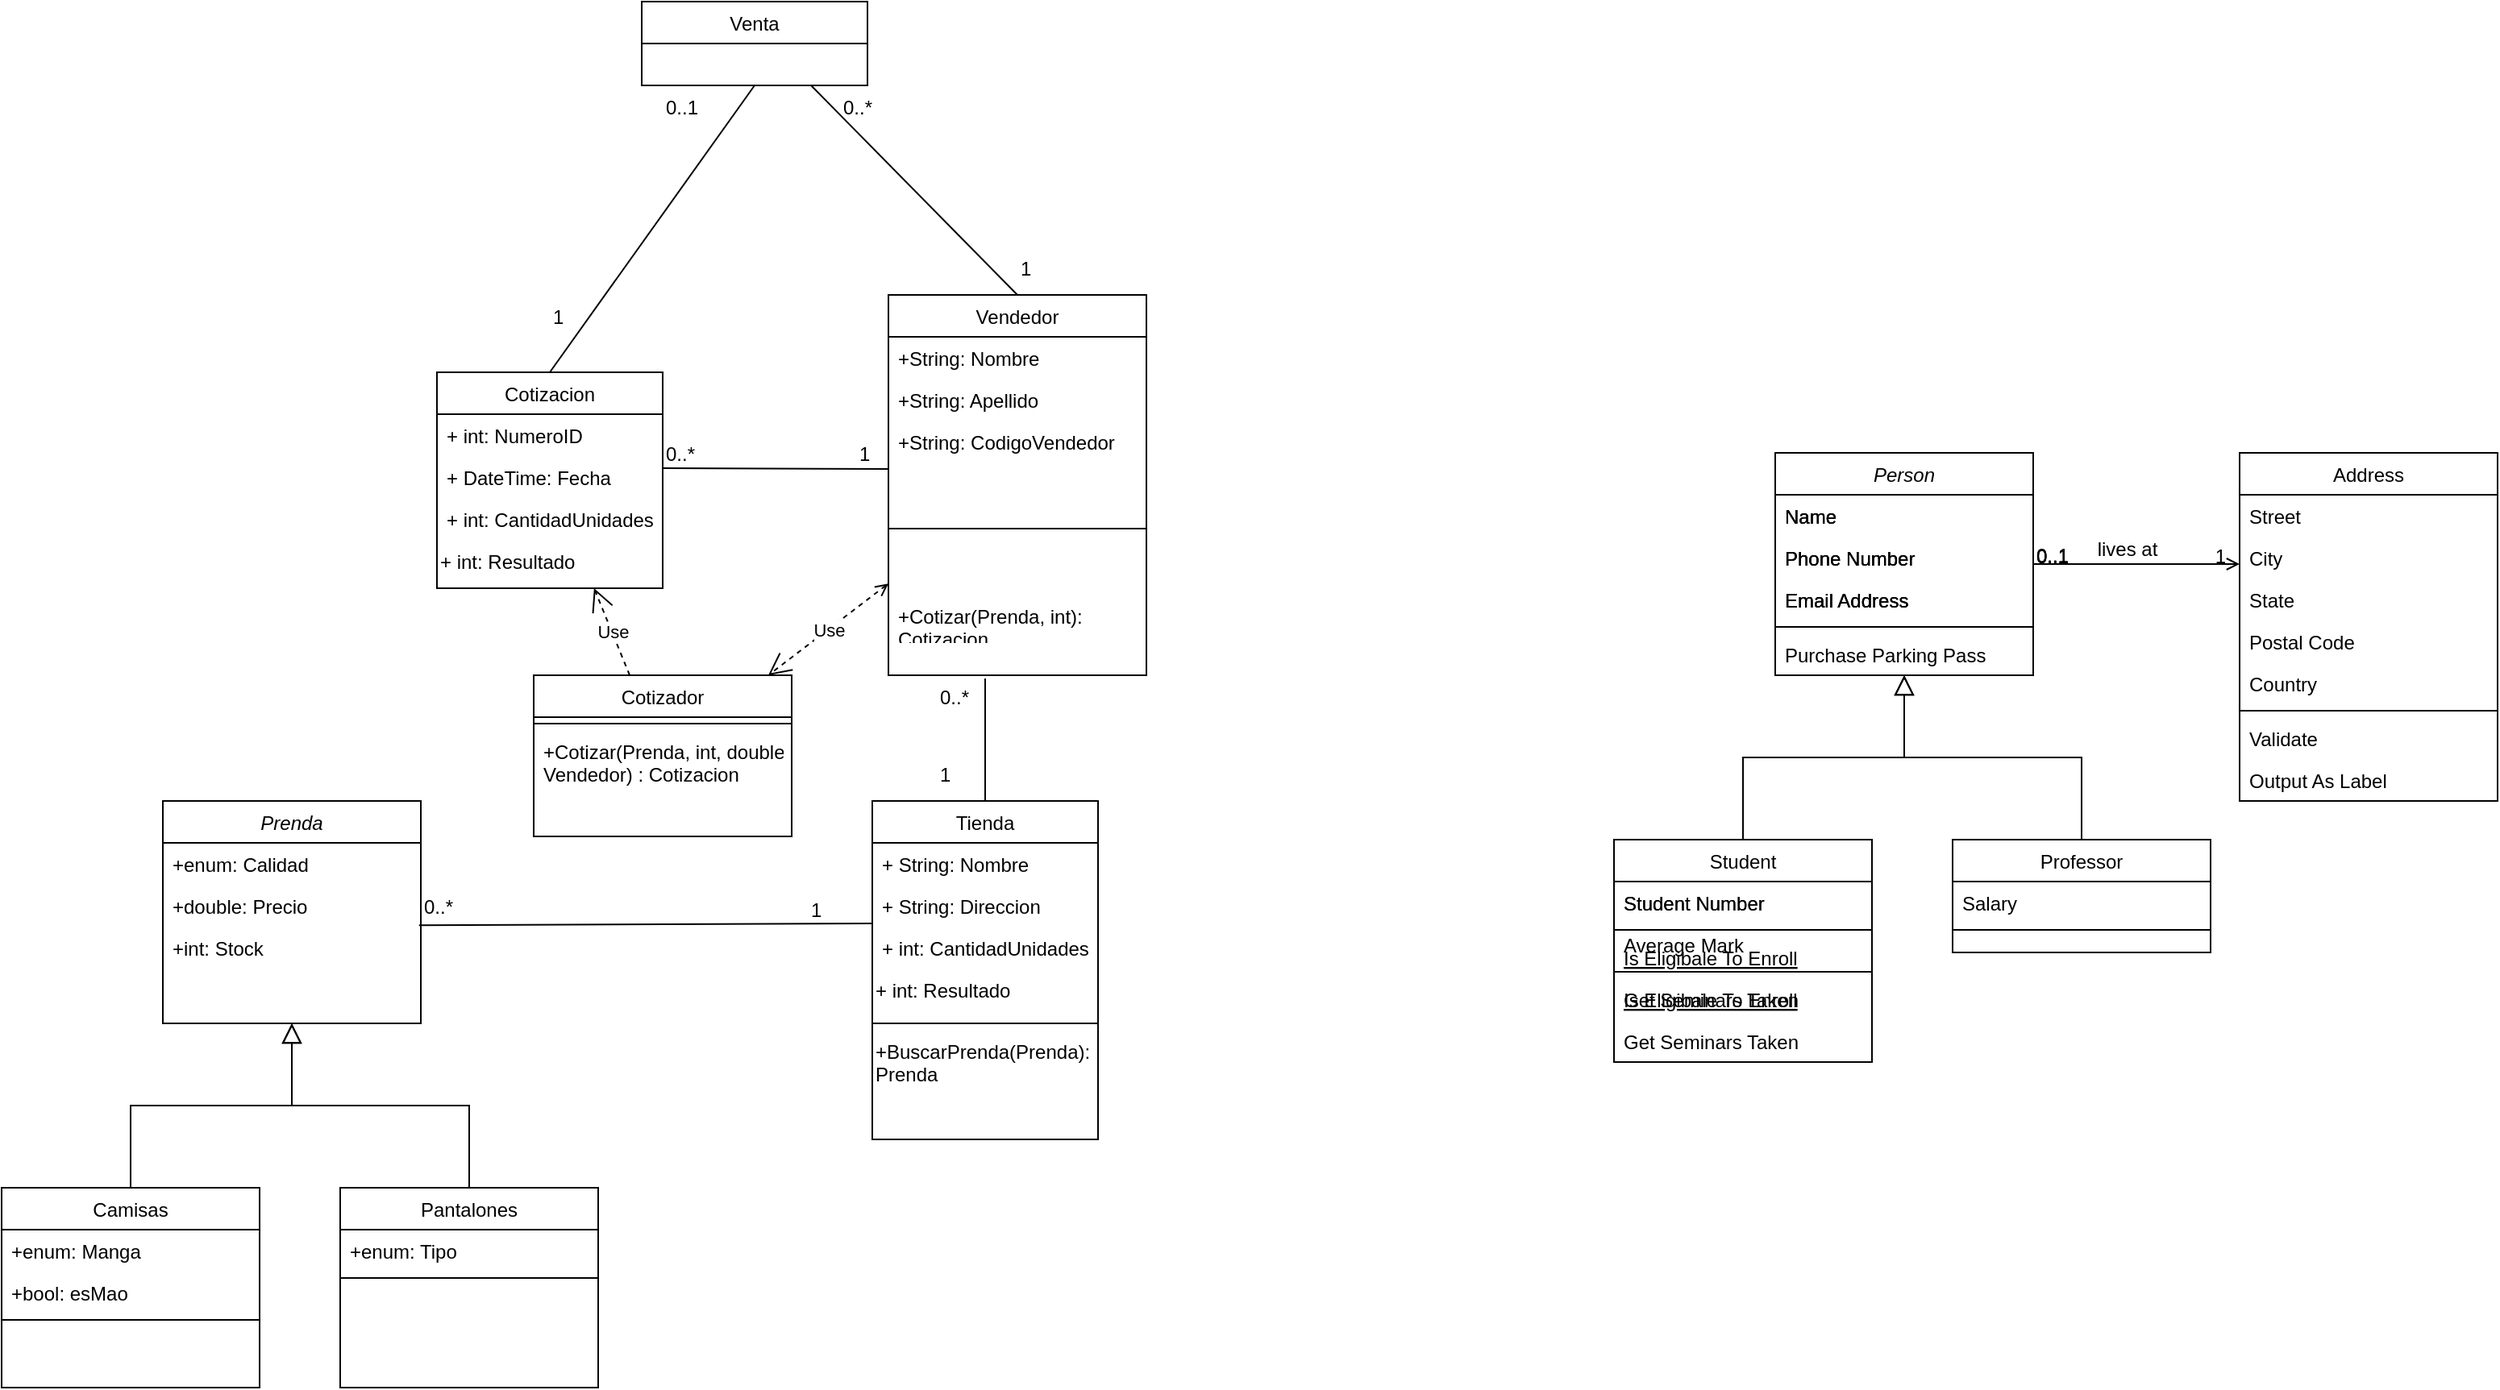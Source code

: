 <mxfile version="14.2.9" type="github">
  <diagram id="C5RBs43oDa-KdzZeNtuy" name="Page-1">
    <mxGraphModel dx="2374" dy="1593" grid="1" gridSize="10" guides="1" tooltips="1" connect="1" arrows="1" fold="1" page="1" pageScale="1" pageWidth="827" pageHeight="1169" math="0" shadow="0">
      <root>
        <mxCell id="WIyWlLk6GJQsqaUBKTNV-0" />
        <mxCell id="WIyWlLk6GJQsqaUBKTNV-1" parent="WIyWlLk6GJQsqaUBKTNV-0" />
        <mxCell id="zkfFHV4jXpPFQw0GAbJ--0" value="Person" style="swimlane;fontStyle=2;align=center;verticalAlign=top;childLayout=stackLayout;horizontal=1;startSize=26;horizontalStack=0;resizeParent=1;resizeLast=0;collapsible=1;marginBottom=0;rounded=0;shadow=0;strokeWidth=1;" parent="WIyWlLk6GJQsqaUBKTNV-1" vertex="1">
          <mxGeometry x="220" y="120" width="160" height="138" as="geometry">
            <mxRectangle x="230" y="140" width="160" height="26" as="alternateBounds" />
          </mxGeometry>
        </mxCell>
        <mxCell id="zkfFHV4jXpPFQw0GAbJ--1" value="Name" style="text;align=left;verticalAlign=top;spacingLeft=4;spacingRight=4;overflow=hidden;rotatable=0;points=[[0,0.5],[1,0.5]];portConstraint=eastwest;" parent="zkfFHV4jXpPFQw0GAbJ--0" vertex="1">
          <mxGeometry y="26" width="160" height="26" as="geometry" />
        </mxCell>
        <mxCell id="zkfFHV4jXpPFQw0GAbJ--2" value="Phone Number" style="text;align=left;verticalAlign=top;spacingLeft=4;spacingRight=4;overflow=hidden;rotatable=0;points=[[0,0.5],[1,0.5]];portConstraint=eastwest;rounded=0;shadow=0;html=0;" parent="zkfFHV4jXpPFQw0GAbJ--0" vertex="1">
          <mxGeometry y="52" width="160" height="26" as="geometry" />
        </mxCell>
        <mxCell id="zkfFHV4jXpPFQw0GAbJ--3" value="Email Address" style="text;align=left;verticalAlign=top;spacingLeft=4;spacingRight=4;overflow=hidden;rotatable=0;points=[[0,0.5],[1,0.5]];portConstraint=eastwest;rounded=0;shadow=0;html=0;" parent="zkfFHV4jXpPFQw0GAbJ--0" vertex="1">
          <mxGeometry y="78" width="160" height="26" as="geometry" />
        </mxCell>
        <mxCell id="zkfFHV4jXpPFQw0GAbJ--4" value="" style="line;html=1;strokeWidth=1;align=left;verticalAlign=middle;spacingTop=-1;spacingLeft=3;spacingRight=3;rotatable=0;labelPosition=right;points=[];portConstraint=eastwest;" parent="zkfFHV4jXpPFQw0GAbJ--0" vertex="1">
          <mxGeometry y="104" width="160" height="8" as="geometry" />
        </mxCell>
        <mxCell id="zkfFHV4jXpPFQw0GAbJ--5" value="Purchase Parking Pass" style="text;align=left;verticalAlign=top;spacingLeft=4;spacingRight=4;overflow=hidden;rotatable=0;points=[[0,0.5],[1,0.5]];portConstraint=eastwest;" parent="zkfFHV4jXpPFQw0GAbJ--0" vertex="1">
          <mxGeometry y="112" width="160" height="26" as="geometry" />
        </mxCell>
        <mxCell id="zkfFHV4jXpPFQw0GAbJ--6" value="Student" style="swimlane;fontStyle=0;align=center;verticalAlign=top;childLayout=stackLayout;horizontal=1;startSize=26;horizontalStack=0;resizeParent=1;resizeLast=0;collapsible=1;marginBottom=0;rounded=0;shadow=0;strokeWidth=1;" parent="WIyWlLk6GJQsqaUBKTNV-1" vertex="1">
          <mxGeometry x="120" y="360" width="160" height="138" as="geometry">
            <mxRectangle x="130" y="380" width="160" height="26" as="alternateBounds" />
          </mxGeometry>
        </mxCell>
        <mxCell id="zkfFHV4jXpPFQw0GAbJ--7" value="Student Number" style="text;align=left;verticalAlign=top;spacingLeft=4;spacingRight=4;overflow=hidden;rotatable=0;points=[[0,0.5],[1,0.5]];portConstraint=eastwest;" parent="zkfFHV4jXpPFQw0GAbJ--6" vertex="1">
          <mxGeometry y="26" width="160" height="26" as="geometry" />
        </mxCell>
        <mxCell id="zkfFHV4jXpPFQw0GAbJ--9" value="" style="line;html=1;strokeWidth=1;align=left;verticalAlign=middle;spacingTop=-1;spacingLeft=3;spacingRight=3;rotatable=0;labelPosition=right;points=[];portConstraint=eastwest;" parent="zkfFHV4jXpPFQw0GAbJ--6" vertex="1">
          <mxGeometry y="52" width="160" height="8" as="geometry" />
        </mxCell>
        <mxCell id="zkfFHV4jXpPFQw0GAbJ--10" value="Is Eligibale To Enroll" style="text;align=left;verticalAlign=top;spacingLeft=4;spacingRight=4;overflow=hidden;rotatable=0;points=[[0,0.5],[1,0.5]];portConstraint=eastwest;fontStyle=4" parent="zkfFHV4jXpPFQw0GAbJ--6" vertex="1">
          <mxGeometry y="60" width="160" height="26" as="geometry" />
        </mxCell>
        <mxCell id="zkfFHV4jXpPFQw0GAbJ--11" value="Get Seminars Taken" style="text;align=left;verticalAlign=top;spacingLeft=4;spacingRight=4;overflow=hidden;rotatable=0;points=[[0,0.5],[1,0.5]];portConstraint=eastwest;" parent="zkfFHV4jXpPFQw0GAbJ--6" vertex="1">
          <mxGeometry y="86" width="160" height="26" as="geometry" />
        </mxCell>
        <mxCell id="zkfFHV4jXpPFQw0GAbJ--12" value="" style="endArrow=block;endSize=10;endFill=0;shadow=0;strokeWidth=1;rounded=0;edgeStyle=elbowEdgeStyle;elbow=vertical;" parent="WIyWlLk6GJQsqaUBKTNV-1" source="zkfFHV4jXpPFQw0GAbJ--6" target="zkfFHV4jXpPFQw0GAbJ--0" edge="1">
          <mxGeometry width="160" relative="1" as="geometry">
            <mxPoint x="200" y="203" as="sourcePoint" />
            <mxPoint x="200" y="203" as="targetPoint" />
          </mxGeometry>
        </mxCell>
        <mxCell id="zkfFHV4jXpPFQw0GAbJ--13" value="Professor" style="swimlane;fontStyle=0;align=center;verticalAlign=top;childLayout=stackLayout;horizontal=1;startSize=26;horizontalStack=0;resizeParent=1;resizeLast=0;collapsible=1;marginBottom=0;rounded=0;shadow=0;strokeWidth=1;" parent="WIyWlLk6GJQsqaUBKTNV-1" vertex="1">
          <mxGeometry x="330" y="360" width="160" height="70" as="geometry">
            <mxRectangle x="340" y="380" width="170" height="26" as="alternateBounds" />
          </mxGeometry>
        </mxCell>
        <mxCell id="zkfFHV4jXpPFQw0GAbJ--14" value="Salary" style="text;align=left;verticalAlign=top;spacingLeft=4;spacingRight=4;overflow=hidden;rotatable=0;points=[[0,0.5],[1,0.5]];portConstraint=eastwest;" parent="zkfFHV4jXpPFQw0GAbJ--13" vertex="1">
          <mxGeometry y="26" width="160" height="26" as="geometry" />
        </mxCell>
        <mxCell id="zkfFHV4jXpPFQw0GAbJ--15" value="" style="line;html=1;strokeWidth=1;align=left;verticalAlign=middle;spacingTop=-1;spacingLeft=3;spacingRight=3;rotatable=0;labelPosition=right;points=[];portConstraint=eastwest;" parent="zkfFHV4jXpPFQw0GAbJ--13" vertex="1">
          <mxGeometry y="52" width="160" height="8" as="geometry" />
        </mxCell>
        <mxCell id="zkfFHV4jXpPFQw0GAbJ--16" value="" style="endArrow=block;endSize=10;endFill=0;shadow=0;strokeWidth=1;rounded=0;edgeStyle=elbowEdgeStyle;elbow=vertical;" parent="WIyWlLk6GJQsqaUBKTNV-1" source="zkfFHV4jXpPFQw0GAbJ--13" target="zkfFHV4jXpPFQw0GAbJ--0" edge="1">
          <mxGeometry width="160" relative="1" as="geometry">
            <mxPoint x="210" y="373" as="sourcePoint" />
            <mxPoint x="310" y="271" as="targetPoint" />
          </mxGeometry>
        </mxCell>
        <mxCell id="zkfFHV4jXpPFQw0GAbJ--17" value="Address" style="swimlane;fontStyle=0;align=center;verticalAlign=top;childLayout=stackLayout;horizontal=1;startSize=26;horizontalStack=0;resizeParent=1;resizeLast=0;collapsible=1;marginBottom=0;rounded=0;shadow=0;strokeWidth=1;" parent="WIyWlLk6GJQsqaUBKTNV-1" vertex="1">
          <mxGeometry x="508" y="120" width="160" height="216" as="geometry">
            <mxRectangle x="550" y="140" width="160" height="26" as="alternateBounds" />
          </mxGeometry>
        </mxCell>
        <mxCell id="zkfFHV4jXpPFQw0GAbJ--18" value="Street" style="text;align=left;verticalAlign=top;spacingLeft=4;spacingRight=4;overflow=hidden;rotatable=0;points=[[0,0.5],[1,0.5]];portConstraint=eastwest;" parent="zkfFHV4jXpPFQw0GAbJ--17" vertex="1">
          <mxGeometry y="26" width="160" height="26" as="geometry" />
        </mxCell>
        <mxCell id="zkfFHV4jXpPFQw0GAbJ--19" value="City" style="text;align=left;verticalAlign=top;spacingLeft=4;spacingRight=4;overflow=hidden;rotatable=0;points=[[0,0.5],[1,0.5]];portConstraint=eastwest;rounded=0;shadow=0;html=0;" parent="zkfFHV4jXpPFQw0GAbJ--17" vertex="1">
          <mxGeometry y="52" width="160" height="26" as="geometry" />
        </mxCell>
        <mxCell id="zkfFHV4jXpPFQw0GAbJ--20" value="State" style="text;align=left;verticalAlign=top;spacingLeft=4;spacingRight=4;overflow=hidden;rotatable=0;points=[[0,0.5],[1,0.5]];portConstraint=eastwest;rounded=0;shadow=0;html=0;" parent="zkfFHV4jXpPFQw0GAbJ--17" vertex="1">
          <mxGeometry y="78" width="160" height="26" as="geometry" />
        </mxCell>
        <mxCell id="zkfFHV4jXpPFQw0GAbJ--21" value="Postal Code" style="text;align=left;verticalAlign=top;spacingLeft=4;spacingRight=4;overflow=hidden;rotatable=0;points=[[0,0.5],[1,0.5]];portConstraint=eastwest;rounded=0;shadow=0;html=0;" parent="zkfFHV4jXpPFQw0GAbJ--17" vertex="1">
          <mxGeometry y="104" width="160" height="26" as="geometry" />
        </mxCell>
        <mxCell id="zkfFHV4jXpPFQw0GAbJ--22" value="Country" style="text;align=left;verticalAlign=top;spacingLeft=4;spacingRight=4;overflow=hidden;rotatable=0;points=[[0,0.5],[1,0.5]];portConstraint=eastwest;rounded=0;shadow=0;html=0;" parent="zkfFHV4jXpPFQw0GAbJ--17" vertex="1">
          <mxGeometry y="130" width="160" height="26" as="geometry" />
        </mxCell>
        <mxCell id="zkfFHV4jXpPFQw0GAbJ--23" value="" style="line;html=1;strokeWidth=1;align=left;verticalAlign=middle;spacingTop=-1;spacingLeft=3;spacingRight=3;rotatable=0;labelPosition=right;points=[];portConstraint=eastwest;" parent="zkfFHV4jXpPFQw0GAbJ--17" vertex="1">
          <mxGeometry y="156" width="160" height="8" as="geometry" />
        </mxCell>
        <mxCell id="zkfFHV4jXpPFQw0GAbJ--24" value="Validate" style="text;align=left;verticalAlign=top;spacingLeft=4;spacingRight=4;overflow=hidden;rotatable=0;points=[[0,0.5],[1,0.5]];portConstraint=eastwest;" parent="zkfFHV4jXpPFQw0GAbJ--17" vertex="1">
          <mxGeometry y="164" width="160" height="26" as="geometry" />
        </mxCell>
        <mxCell id="zkfFHV4jXpPFQw0GAbJ--25" value="Output As Label" style="text;align=left;verticalAlign=top;spacingLeft=4;spacingRight=4;overflow=hidden;rotatable=0;points=[[0,0.5],[1,0.5]];portConstraint=eastwest;" parent="zkfFHV4jXpPFQw0GAbJ--17" vertex="1">
          <mxGeometry y="190" width="160" height="26" as="geometry" />
        </mxCell>
        <mxCell id="zkfFHV4jXpPFQw0GAbJ--26" value="" style="endArrow=open;shadow=0;strokeWidth=1;rounded=0;endFill=1;edgeStyle=elbowEdgeStyle;elbow=vertical;" parent="WIyWlLk6GJQsqaUBKTNV-1" source="zkfFHV4jXpPFQw0GAbJ--0" target="zkfFHV4jXpPFQw0GAbJ--17" edge="1">
          <mxGeometry x="0.5" y="41" relative="1" as="geometry">
            <mxPoint x="380" y="192" as="sourcePoint" />
            <mxPoint x="540" y="192" as="targetPoint" />
            <mxPoint x="-40" y="32" as="offset" />
          </mxGeometry>
        </mxCell>
        <mxCell id="zkfFHV4jXpPFQw0GAbJ--27" value="0..1" style="resizable=0;align=left;verticalAlign=bottom;labelBackgroundColor=none;fontSize=12;" parent="zkfFHV4jXpPFQw0GAbJ--26" connectable="0" vertex="1">
          <mxGeometry x="-1" relative="1" as="geometry">
            <mxPoint y="4" as="offset" />
          </mxGeometry>
        </mxCell>
        <mxCell id="zkfFHV4jXpPFQw0GAbJ--28" value="1" style="resizable=0;align=right;verticalAlign=bottom;labelBackgroundColor=none;fontSize=12;" parent="zkfFHV4jXpPFQw0GAbJ--26" connectable="0" vertex="1">
          <mxGeometry x="1" relative="1" as="geometry">
            <mxPoint x="-7" y="4" as="offset" />
          </mxGeometry>
        </mxCell>
        <mxCell id="zkfFHV4jXpPFQw0GAbJ--29" value="lives at" style="text;html=1;resizable=0;points=[];;align=center;verticalAlign=middle;labelBackgroundColor=none;rounded=0;shadow=0;strokeWidth=1;fontSize=12;" parent="zkfFHV4jXpPFQw0GAbJ--26" vertex="1" connectable="0">
          <mxGeometry x="0.5" y="49" relative="1" as="geometry">
            <mxPoint x="-38" y="40" as="offset" />
          </mxGeometry>
        </mxCell>
        <mxCell id="Ln-clQhh4f39jq3HoBxV-1" value="Prenda" style="swimlane;fontStyle=2;align=center;verticalAlign=top;childLayout=stackLayout;horizontal=1;startSize=26;horizontalStack=0;resizeParent=1;resizeLast=0;collapsible=1;marginBottom=0;rounded=0;shadow=0;strokeWidth=1;" vertex="1" parent="WIyWlLk6GJQsqaUBKTNV-1">
          <mxGeometry x="-780" y="336" width="160" height="138" as="geometry">
            <mxRectangle x="230" y="140" width="160" height="26" as="alternateBounds" />
          </mxGeometry>
        </mxCell>
        <mxCell id="Ln-clQhh4f39jq3HoBxV-2" value="+enum: Calidad" style="text;align=left;verticalAlign=top;spacingLeft=4;spacingRight=4;overflow=hidden;rotatable=0;points=[[0,0.5],[1,0.5]];portConstraint=eastwest;" vertex="1" parent="Ln-clQhh4f39jq3HoBxV-1">
          <mxGeometry y="26" width="160" height="26" as="geometry" />
        </mxCell>
        <mxCell id="Ln-clQhh4f39jq3HoBxV-3" value="+double: Precio" style="text;align=left;verticalAlign=top;spacingLeft=4;spacingRight=4;overflow=hidden;rotatable=0;points=[[0,0.5],[1,0.5]];portConstraint=eastwest;rounded=0;shadow=0;html=0;" vertex="1" parent="Ln-clQhh4f39jq3HoBxV-1">
          <mxGeometry y="52" width="160" height="26" as="geometry" />
        </mxCell>
        <mxCell id="Ln-clQhh4f39jq3HoBxV-4" value="+int: Stock" style="text;align=left;verticalAlign=top;spacingLeft=4;spacingRight=4;overflow=hidden;rotatable=0;points=[[0,0.5],[1,0.5]];portConstraint=eastwest;rounded=0;shadow=0;html=0;" vertex="1" parent="Ln-clQhh4f39jq3HoBxV-1">
          <mxGeometry y="78" width="160" height="26" as="geometry" />
        </mxCell>
        <mxCell id="Ln-clQhh4f39jq3HoBxV-7" value="0..1" style="resizable=0;align=left;verticalAlign=bottom;labelBackgroundColor=none;fontSize=12;" connectable="0" vertex="1" parent="WIyWlLk6GJQsqaUBKTNV-1">
          <mxGeometry x="380" y="193" as="geometry" />
        </mxCell>
        <mxCell id="Ln-clQhh4f39jq3HoBxV-15" value="Student" style="swimlane;fontStyle=0;align=center;verticalAlign=top;childLayout=stackLayout;horizontal=1;startSize=26;horizontalStack=0;resizeParent=1;resizeLast=0;collapsible=1;marginBottom=0;rounded=0;shadow=0;strokeWidth=1;" vertex="1" parent="WIyWlLk6GJQsqaUBKTNV-1">
          <mxGeometry x="120" y="360" width="160" height="138" as="geometry">
            <mxRectangle x="130" y="380" width="160" height="26" as="alternateBounds" />
          </mxGeometry>
        </mxCell>
        <mxCell id="Ln-clQhh4f39jq3HoBxV-16" value="Student Number" style="text;align=left;verticalAlign=top;spacingLeft=4;spacingRight=4;overflow=hidden;rotatable=0;points=[[0,0.5],[1,0.5]];portConstraint=eastwest;" vertex="1" parent="Ln-clQhh4f39jq3HoBxV-15">
          <mxGeometry y="26" width="160" height="26" as="geometry" />
        </mxCell>
        <mxCell id="Ln-clQhh4f39jq3HoBxV-17" value="Average Mark" style="text;align=left;verticalAlign=top;spacingLeft=4;spacingRight=4;overflow=hidden;rotatable=0;points=[[0,0.5],[1,0.5]];portConstraint=eastwest;rounded=0;shadow=0;html=0;" vertex="1" parent="Ln-clQhh4f39jq3HoBxV-15">
          <mxGeometry y="52" width="160" height="26" as="geometry" />
        </mxCell>
        <mxCell id="Ln-clQhh4f39jq3HoBxV-18" value="" style="line;html=1;strokeWidth=1;align=left;verticalAlign=middle;spacingTop=-1;spacingLeft=3;spacingRight=3;rotatable=0;labelPosition=right;points=[];portConstraint=eastwest;" vertex="1" parent="Ln-clQhh4f39jq3HoBxV-15">
          <mxGeometry y="78" width="160" height="8" as="geometry" />
        </mxCell>
        <mxCell id="Ln-clQhh4f39jq3HoBxV-19" value="Is Eligibale To Enroll" style="text;align=left;verticalAlign=top;spacingLeft=4;spacingRight=4;overflow=hidden;rotatable=0;points=[[0,0.5],[1,0.5]];portConstraint=eastwest;fontStyle=4" vertex="1" parent="Ln-clQhh4f39jq3HoBxV-15">
          <mxGeometry y="86" width="160" height="26" as="geometry" />
        </mxCell>
        <mxCell id="Ln-clQhh4f39jq3HoBxV-20" value="Get Seminars Taken" style="text;align=left;verticalAlign=top;spacingLeft=4;spacingRight=4;overflow=hidden;rotatable=0;points=[[0,0.5],[1,0.5]];portConstraint=eastwest;" vertex="1" parent="Ln-clQhh4f39jq3HoBxV-15">
          <mxGeometry y="112" width="160" height="26" as="geometry" />
        </mxCell>
        <mxCell id="Ln-clQhh4f39jq3HoBxV-21" value="Vendedor" style="swimlane;fontStyle=0;align=center;verticalAlign=top;childLayout=stackLayout;horizontal=1;startSize=26;horizontalStack=0;resizeParent=1;resizeLast=0;collapsible=1;marginBottom=0;rounded=0;shadow=0;strokeWidth=1;" vertex="1" parent="WIyWlLk6GJQsqaUBKTNV-1">
          <mxGeometry x="-330" y="22" width="160" height="236" as="geometry">
            <mxRectangle x="-320" y="-40" width="160" height="26" as="alternateBounds" />
          </mxGeometry>
        </mxCell>
        <mxCell id="Ln-clQhh4f39jq3HoBxV-22" value="+String: Nombre" style="text;align=left;verticalAlign=top;spacingLeft=4;spacingRight=4;overflow=hidden;rotatable=0;points=[[0,0.5],[1,0.5]];portConstraint=eastwest;" vertex="1" parent="Ln-clQhh4f39jq3HoBxV-21">
          <mxGeometry y="26" width="160" height="26" as="geometry" />
        </mxCell>
        <mxCell id="Ln-clQhh4f39jq3HoBxV-23" value="+String: Apellido" style="text;align=left;verticalAlign=top;spacingLeft=4;spacingRight=4;overflow=hidden;rotatable=0;points=[[0,0.5],[1,0.5]];portConstraint=eastwest;rounded=0;shadow=0;html=0;" vertex="1" parent="Ln-clQhh4f39jq3HoBxV-21">
          <mxGeometry y="52" width="160" height="26" as="geometry" />
        </mxCell>
        <mxCell id="Ln-clQhh4f39jq3HoBxV-32" value="+String: CodigoVendedor" style="text;align=left;verticalAlign=top;spacingLeft=4;spacingRight=4;overflow=hidden;rotatable=0;points=[[0,0.5],[1,0.5]];portConstraint=eastwest;rounded=0;shadow=0;html=0;" vertex="1" parent="Ln-clQhh4f39jq3HoBxV-21">
          <mxGeometry y="78" width="160" height="26" as="geometry" />
        </mxCell>
        <mxCell id="Ln-clQhh4f39jq3HoBxV-24" value="" style="line;html=1;strokeWidth=1;align=left;verticalAlign=middle;spacingTop=-1;spacingLeft=3;spacingRight=3;rotatable=0;labelPosition=right;points=[];portConstraint=eastwest;" vertex="1" parent="Ln-clQhh4f39jq3HoBxV-21">
          <mxGeometry y="104" width="160" height="82" as="geometry" />
        </mxCell>
        <mxCell id="Ln-clQhh4f39jq3HoBxV-57" value="+Cotizar(Prenda, int):&#xa; Cotizacion" style="text;align=left;verticalAlign=top;spacingLeft=4;spacingRight=4;overflow=hidden;rotatable=0;points=[[0,0.5],[1,0.5]];portConstraint=eastwest;rounded=0;shadow=0;html=0;" vertex="1" parent="Ln-clQhh4f39jq3HoBxV-21">
          <mxGeometry y="186" width="160" height="26" as="geometry" />
        </mxCell>
        <mxCell id="Ln-clQhh4f39jq3HoBxV-27" value="Cotizacion" style="swimlane;fontStyle=0;childLayout=stackLayout;horizontal=1;startSize=26;fillColor=none;horizontalStack=0;resizeParent=1;resizeParentMax=0;resizeLast=0;collapsible=1;marginBottom=0;" vertex="1" parent="WIyWlLk6GJQsqaUBKTNV-1">
          <mxGeometry x="-610" y="70" width="140" height="134" as="geometry" />
        </mxCell>
        <mxCell id="Ln-clQhh4f39jq3HoBxV-28" value="+ int: NumeroID" style="text;strokeColor=none;fillColor=none;align=left;verticalAlign=top;spacingLeft=4;spacingRight=4;overflow=hidden;rotatable=0;points=[[0,0.5],[1,0.5]];portConstraint=eastwest;" vertex="1" parent="Ln-clQhh4f39jq3HoBxV-27">
          <mxGeometry y="26" width="140" height="26" as="geometry" />
        </mxCell>
        <mxCell id="Ln-clQhh4f39jq3HoBxV-29" value="+ DateTime: Fecha" style="text;strokeColor=none;fillColor=none;align=left;verticalAlign=top;spacingLeft=4;spacingRight=4;overflow=hidden;rotatable=0;points=[[0,0.5],[1,0.5]];portConstraint=eastwest;" vertex="1" parent="Ln-clQhh4f39jq3HoBxV-27">
          <mxGeometry y="52" width="140" height="26" as="geometry" />
        </mxCell>
        <mxCell id="Ln-clQhh4f39jq3HoBxV-30" value="+ int: CantidadUnidades" style="text;strokeColor=none;fillColor=none;align=left;verticalAlign=top;spacingLeft=4;spacingRight=4;overflow=hidden;rotatable=0;points=[[0,0.5],[1,0.5]];portConstraint=eastwest;" vertex="1" parent="Ln-clQhh4f39jq3HoBxV-27">
          <mxGeometry y="78" width="140" height="26" as="geometry" />
        </mxCell>
        <mxCell id="Ln-clQhh4f39jq3HoBxV-37" value="+ int: Resultado" style="text;whiteSpace=wrap;html=1;" vertex="1" parent="Ln-clQhh4f39jq3HoBxV-27">
          <mxGeometry y="104" width="140" height="30" as="geometry" />
        </mxCell>
        <mxCell id="Ln-clQhh4f39jq3HoBxV-35" value="0..*" style="text;whiteSpace=wrap;html=1;" vertex="1" parent="WIyWlLk6GJQsqaUBKTNV-1">
          <mxGeometry x="-470" y="107" width="50" height="30" as="geometry" />
        </mxCell>
        <mxCell id="Ln-clQhh4f39jq3HoBxV-36" value="1" style="text;whiteSpace=wrap;html=1;" vertex="1" parent="WIyWlLk6GJQsqaUBKTNV-1">
          <mxGeometry x="-350" y="107" width="50" height="30" as="geometry" />
        </mxCell>
        <mxCell id="Ln-clQhh4f39jq3HoBxV-38" value="Venta" style="swimlane;fontStyle=0;childLayout=stackLayout;horizontal=1;startSize=26;fillColor=none;horizontalStack=0;resizeParent=1;resizeParentMax=0;resizeLast=0;collapsible=1;marginBottom=0;" vertex="1" parent="WIyWlLk6GJQsqaUBKTNV-1">
          <mxGeometry x="-483" y="-160" width="140" height="52" as="geometry" />
        </mxCell>
        <mxCell id="Ln-clQhh4f39jq3HoBxV-45" value="1" style="text;whiteSpace=wrap;html=1;" vertex="1" parent="WIyWlLk6GJQsqaUBKTNV-1">
          <mxGeometry x="-250" y="-8" width="50" height="30" as="geometry" />
        </mxCell>
        <mxCell id="Ln-clQhh4f39jq3HoBxV-46" value="1" style="text;whiteSpace=wrap;html=1;" vertex="1" parent="WIyWlLk6GJQsqaUBKTNV-1">
          <mxGeometry x="-540" y="22" width="50" height="30" as="geometry" />
        </mxCell>
        <mxCell id="Ln-clQhh4f39jq3HoBxV-48" value="0..*" style="text;whiteSpace=wrap;html=1;" vertex="1" parent="WIyWlLk6GJQsqaUBKTNV-1">
          <mxGeometry x="-360" y="-108" width="50" height="30" as="geometry" />
        </mxCell>
        <mxCell id="Ln-clQhh4f39jq3HoBxV-49" value="0..1" style="text;whiteSpace=wrap;html=1;" vertex="1" parent="WIyWlLk6GJQsqaUBKTNV-1">
          <mxGeometry x="-470" y="-108" width="50" height="30" as="geometry" />
        </mxCell>
        <mxCell id="Ln-clQhh4f39jq3HoBxV-52" value="" style="endArrow=none;html=1;entryX=0.5;entryY=1;entryDx=0;entryDy=0;exitX=0.5;exitY=0;exitDx=0;exitDy=0;" edge="1" parent="WIyWlLk6GJQsqaUBKTNV-1" source="Ln-clQhh4f39jq3HoBxV-27" target="Ln-clQhh4f39jq3HoBxV-38">
          <mxGeometry relative="1" as="geometry">
            <mxPoint x="-580" y="-30" as="sourcePoint" />
            <mxPoint x="-420" y="-30" as="targetPoint" />
          </mxGeometry>
        </mxCell>
        <mxCell id="Ln-clQhh4f39jq3HoBxV-55" value="" style="endArrow=none;html=1;exitX=0;exitY=0.75;exitDx=0;exitDy=0;rounded=1;" edge="1" parent="WIyWlLk6GJQsqaUBKTNV-1" source="Ln-clQhh4f39jq3HoBxV-35">
          <mxGeometry relative="1" as="geometry">
            <mxPoint x="-540" y="70" as="sourcePoint" />
            <mxPoint x="-330" y="130" as="targetPoint" />
          </mxGeometry>
        </mxCell>
        <mxCell id="Ln-clQhh4f39jq3HoBxV-56" value="" style="endArrow=none;html=1;exitX=0.75;exitY=1;exitDx=0;exitDy=0;rounded=1;entryX=0;entryY=1;entryDx=0;entryDy=0;" edge="1" parent="WIyWlLk6GJQsqaUBKTNV-1" source="Ln-clQhh4f39jq3HoBxV-38" target="Ln-clQhh4f39jq3HoBxV-45">
          <mxGeometry relative="1" as="geometry">
            <mxPoint x="-405" y="-50" as="sourcePoint" />
            <mxPoint x="-265" y="-49.5" as="targetPoint" />
          </mxGeometry>
        </mxCell>
        <mxCell id="Ln-clQhh4f39jq3HoBxV-58" value="Tienda" style="swimlane;fontStyle=0;childLayout=stackLayout;horizontal=1;startSize=26;fillColor=none;horizontalStack=0;resizeParent=1;resizeParentMax=0;resizeLast=0;collapsible=1;marginBottom=0;" vertex="1" parent="WIyWlLk6GJQsqaUBKTNV-1">
          <mxGeometry x="-340" y="336" width="140" height="210" as="geometry" />
        </mxCell>
        <mxCell id="Ln-clQhh4f39jq3HoBxV-59" value="+ String: Nombre" style="text;strokeColor=none;fillColor=none;align=left;verticalAlign=top;spacingLeft=4;spacingRight=4;overflow=hidden;rotatable=0;points=[[0,0.5],[1,0.5]];portConstraint=eastwest;" vertex="1" parent="Ln-clQhh4f39jq3HoBxV-58">
          <mxGeometry y="26" width="140" height="26" as="geometry" />
        </mxCell>
        <mxCell id="Ln-clQhh4f39jq3HoBxV-60" value="+ String: Direccion" style="text;strokeColor=none;fillColor=none;align=left;verticalAlign=top;spacingLeft=4;spacingRight=4;overflow=hidden;rotatable=0;points=[[0,0.5],[1,0.5]];portConstraint=eastwest;" vertex="1" parent="Ln-clQhh4f39jq3HoBxV-58">
          <mxGeometry y="52" width="140" height="26" as="geometry" />
        </mxCell>
        <mxCell id="Ln-clQhh4f39jq3HoBxV-61" value="+ int: CantidadUnidades" style="text;strokeColor=none;fillColor=none;align=left;verticalAlign=top;spacingLeft=4;spacingRight=4;overflow=hidden;rotatable=0;points=[[0,0.5],[1,0.5]];portConstraint=eastwest;" vertex="1" parent="Ln-clQhh4f39jq3HoBxV-58">
          <mxGeometry y="78" width="140" height="26" as="geometry" />
        </mxCell>
        <mxCell id="Ln-clQhh4f39jq3HoBxV-62" value="+ int: Resultado" style="text;whiteSpace=wrap;html=1;" vertex="1" parent="Ln-clQhh4f39jq3HoBxV-58">
          <mxGeometry y="104" width="140" height="30" as="geometry" />
        </mxCell>
        <mxCell id="Ln-clQhh4f39jq3HoBxV-114" value="" style="line;html=1;strokeWidth=1;align=left;verticalAlign=middle;spacingTop=-1;spacingLeft=3;spacingRight=3;rotatable=0;labelPosition=right;points=[];portConstraint=eastwest;" vertex="1" parent="Ln-clQhh4f39jq3HoBxV-58">
          <mxGeometry y="134" width="140" height="8" as="geometry" />
        </mxCell>
        <mxCell id="Ln-clQhh4f39jq3HoBxV-115" value="+BuscarPrenda(Prenda): Prenda" style="text;whiteSpace=wrap;html=1;" vertex="1" parent="Ln-clQhh4f39jq3HoBxV-58">
          <mxGeometry y="142" width="140" height="68" as="geometry" />
        </mxCell>
        <mxCell id="Ln-clQhh4f39jq3HoBxV-63" value="" style="endArrow=none;html=1;exitX=0.5;exitY=0;exitDx=0;exitDy=0;rounded=1;" edge="1" parent="WIyWlLk6GJQsqaUBKTNV-1" source="Ln-clQhh4f39jq3HoBxV-58">
          <mxGeometry relative="1" as="geometry">
            <mxPoint x="-413" y="290" as="sourcePoint" />
            <mxPoint x="-270" y="260" as="targetPoint" />
          </mxGeometry>
        </mxCell>
        <mxCell id="Ln-clQhh4f39jq3HoBxV-64" value="0..*" style="text;whiteSpace=wrap;html=1;" vertex="1" parent="WIyWlLk6GJQsqaUBKTNV-1">
          <mxGeometry x="-300" y="258" width="50" height="30" as="geometry" />
        </mxCell>
        <mxCell id="Ln-clQhh4f39jq3HoBxV-65" value="1" style="text;whiteSpace=wrap;html=1;" vertex="1" parent="WIyWlLk6GJQsqaUBKTNV-1">
          <mxGeometry x="-300" y="306" width="50" height="30" as="geometry" />
        </mxCell>
        <mxCell id="Ln-clQhh4f39jq3HoBxV-66" value="Name" style="text;align=left;verticalAlign=top;spacingLeft=4;spacingRight=4;overflow=hidden;rotatable=0;points=[[0,0.5],[1,0.5]];portConstraint=eastwest;" vertex="1" parent="WIyWlLk6GJQsqaUBKTNV-1">
          <mxGeometry x="220" y="146" width="160" height="26" as="geometry" />
        </mxCell>
        <mxCell id="Ln-clQhh4f39jq3HoBxV-67" value="Phone Number" style="text;align=left;verticalAlign=top;spacingLeft=4;spacingRight=4;overflow=hidden;rotatable=0;points=[[0,0.5],[1,0.5]];portConstraint=eastwest;rounded=0;shadow=0;html=0;" vertex="1" parent="WIyWlLk6GJQsqaUBKTNV-1">
          <mxGeometry x="220" y="172" width="160" height="26" as="geometry" />
        </mxCell>
        <mxCell id="Ln-clQhh4f39jq3HoBxV-68" value="Email Address" style="text;align=left;verticalAlign=top;spacingLeft=4;spacingRight=4;overflow=hidden;rotatable=0;points=[[0,0.5],[1,0.5]];portConstraint=eastwest;rounded=0;shadow=0;html=0;" vertex="1" parent="WIyWlLk6GJQsqaUBKTNV-1">
          <mxGeometry x="220" y="198" width="160" height="26" as="geometry" />
        </mxCell>
        <mxCell id="Ln-clQhh4f39jq3HoBxV-69" value="" style="line;html=1;strokeWidth=1;align=left;verticalAlign=middle;spacingTop=-1;spacingLeft=3;spacingRight=3;rotatable=0;labelPosition=right;points=[];portConstraint=eastwest;" vertex="1" parent="WIyWlLk6GJQsqaUBKTNV-1">
          <mxGeometry x="220" y="224" width="160" height="8" as="geometry" />
        </mxCell>
        <mxCell id="Ln-clQhh4f39jq3HoBxV-70" value="0..1" style="resizable=0;align=left;verticalAlign=bottom;labelBackgroundColor=none;fontSize=12;" connectable="0" vertex="1" parent="WIyWlLk6GJQsqaUBKTNV-1">
          <mxGeometry x="380" y="192.471" as="geometry" />
        </mxCell>
        <mxCell id="Ln-clQhh4f39jq3HoBxV-71" value="Name" style="text;align=left;verticalAlign=top;spacingLeft=4;spacingRight=4;overflow=hidden;rotatable=0;points=[[0,0.5],[1,0.5]];portConstraint=eastwest;" vertex="1" parent="WIyWlLk6GJQsqaUBKTNV-1">
          <mxGeometry x="220" y="146" width="160" height="26" as="geometry" />
        </mxCell>
        <mxCell id="Ln-clQhh4f39jq3HoBxV-72" value="Phone Number" style="text;align=left;verticalAlign=top;spacingLeft=4;spacingRight=4;overflow=hidden;rotatable=0;points=[[0,0.5],[1,0.5]];portConstraint=eastwest;rounded=0;shadow=0;html=0;" vertex="1" parent="WIyWlLk6GJQsqaUBKTNV-1">
          <mxGeometry x="220" y="172" width="160" height="26" as="geometry" />
        </mxCell>
        <mxCell id="Ln-clQhh4f39jq3HoBxV-73" value="Email Address" style="text;align=left;verticalAlign=top;spacingLeft=4;spacingRight=4;overflow=hidden;rotatable=0;points=[[0,0.5],[1,0.5]];portConstraint=eastwest;rounded=0;shadow=0;html=0;" vertex="1" parent="WIyWlLk6GJQsqaUBKTNV-1">
          <mxGeometry x="220" y="198" width="160" height="26" as="geometry" />
        </mxCell>
        <mxCell id="Ln-clQhh4f39jq3HoBxV-74" value="" style="line;html=1;strokeWidth=1;align=left;verticalAlign=middle;spacingTop=-1;spacingLeft=3;spacingRight=3;rotatable=0;labelPosition=right;points=[];portConstraint=eastwest;" vertex="1" parent="WIyWlLk6GJQsqaUBKTNV-1">
          <mxGeometry x="220" y="224" width="160" height="8" as="geometry" />
        </mxCell>
        <mxCell id="Ln-clQhh4f39jq3HoBxV-75" value="0..1" style="resizable=0;align=left;verticalAlign=bottom;labelBackgroundColor=none;fontSize=12;" connectable="0" vertex="1" parent="WIyWlLk6GJQsqaUBKTNV-1">
          <mxGeometry x="380" y="193" as="geometry" />
        </mxCell>
        <mxCell id="Ln-clQhh4f39jq3HoBxV-76" value="" style="endArrow=none;html=1;rounded=1;exitX=0.993;exitY=-0.032;exitDx=0;exitDy=0;exitPerimeter=0;entryX=-0.003;entryY=0.923;entryDx=0;entryDy=0;entryPerimeter=0;" edge="1" parent="WIyWlLk6GJQsqaUBKTNV-1" source="Ln-clQhh4f39jq3HoBxV-4" target="Ln-clQhh4f39jq3HoBxV-60">
          <mxGeometry relative="1" as="geometry">
            <mxPoint x="-610" y="416" as="sourcePoint" />
            <mxPoint x="-480" y="416" as="targetPoint" />
          </mxGeometry>
        </mxCell>
        <mxCell id="Ln-clQhh4f39jq3HoBxV-82" value="" style="endArrow=block;endSize=10;endFill=0;shadow=0;strokeWidth=1;rounded=0;edgeStyle=elbowEdgeStyle;elbow=vertical;" edge="1" parent="WIyWlLk6GJQsqaUBKTNV-1">
          <mxGeometry width="160" relative="1" as="geometry">
            <mxPoint x="-800" y="576" as="sourcePoint" />
            <mxPoint x="-700" y="474" as="targetPoint" />
          </mxGeometry>
        </mxCell>
        <mxCell id="Ln-clQhh4f39jq3HoBxV-83" value="Pantalones" style="swimlane;fontStyle=0;align=center;verticalAlign=top;childLayout=stackLayout;horizontal=1;startSize=26;horizontalStack=0;resizeParent=1;resizeLast=0;collapsible=1;marginBottom=0;rounded=0;shadow=0;strokeWidth=1;" vertex="1" parent="WIyWlLk6GJQsqaUBKTNV-1">
          <mxGeometry x="-670" y="576" width="160" height="124" as="geometry">
            <mxRectangle x="340" y="380" width="170" height="26" as="alternateBounds" />
          </mxGeometry>
        </mxCell>
        <mxCell id="Ln-clQhh4f39jq3HoBxV-84" value="+enum: Tipo" style="text;align=left;verticalAlign=top;spacingLeft=4;spacingRight=4;overflow=hidden;rotatable=0;points=[[0,0.5],[1,0.5]];portConstraint=eastwest;" vertex="1" parent="Ln-clQhh4f39jq3HoBxV-83">
          <mxGeometry y="26" width="160" height="26" as="geometry" />
        </mxCell>
        <mxCell id="Ln-clQhh4f39jq3HoBxV-85" value="" style="line;html=1;strokeWidth=1;align=left;verticalAlign=middle;spacingTop=-1;spacingLeft=3;spacingRight=3;rotatable=0;labelPosition=right;points=[];portConstraint=eastwest;" vertex="1" parent="Ln-clQhh4f39jq3HoBxV-83">
          <mxGeometry y="52" width="160" height="8" as="geometry" />
        </mxCell>
        <mxCell id="Ln-clQhh4f39jq3HoBxV-86" value="" style="endArrow=block;endSize=10;endFill=0;shadow=0;strokeWidth=1;rounded=0;edgeStyle=elbowEdgeStyle;elbow=vertical;" edge="1" parent="WIyWlLk6GJQsqaUBKTNV-1" source="Ln-clQhh4f39jq3HoBxV-83">
          <mxGeometry width="160" relative="1" as="geometry">
            <mxPoint x="-790" y="589" as="sourcePoint" />
            <mxPoint x="-700" y="474" as="targetPoint" />
          </mxGeometry>
        </mxCell>
        <mxCell id="Ln-clQhh4f39jq3HoBxV-94" value="Camisas" style="swimlane;fontStyle=0;align=center;verticalAlign=top;childLayout=stackLayout;horizontal=1;startSize=26;horizontalStack=0;resizeParent=1;resizeLast=0;collapsible=1;marginBottom=0;rounded=0;shadow=0;strokeWidth=1;" vertex="1" parent="WIyWlLk6GJQsqaUBKTNV-1">
          <mxGeometry x="-880" y="576" width="160" height="124" as="geometry">
            <mxRectangle x="340" y="380" width="170" height="26" as="alternateBounds" />
          </mxGeometry>
        </mxCell>
        <mxCell id="Ln-clQhh4f39jq3HoBxV-95" value="+enum: Manga" style="text;align=left;verticalAlign=top;spacingLeft=4;spacingRight=4;overflow=hidden;rotatable=0;points=[[0,0.5],[1,0.5]];portConstraint=eastwest;" vertex="1" parent="Ln-clQhh4f39jq3HoBxV-94">
          <mxGeometry y="26" width="160" height="26" as="geometry" />
        </mxCell>
        <mxCell id="Ln-clQhh4f39jq3HoBxV-97" value="+bool: esMao" style="text;align=left;verticalAlign=top;spacingLeft=4;spacingRight=4;overflow=hidden;rotatable=0;points=[[0,0.5],[1,0.5]];portConstraint=eastwest;" vertex="1" parent="Ln-clQhh4f39jq3HoBxV-94">
          <mxGeometry y="52" width="160" height="26" as="geometry" />
        </mxCell>
        <mxCell id="Ln-clQhh4f39jq3HoBxV-96" value="" style="line;html=1;strokeWidth=1;align=left;verticalAlign=middle;spacingTop=-1;spacingLeft=3;spacingRight=3;rotatable=0;labelPosition=right;points=[];portConstraint=eastwest;" vertex="1" parent="Ln-clQhh4f39jq3HoBxV-94">
          <mxGeometry y="78" width="160" height="8" as="geometry" />
        </mxCell>
        <mxCell id="Ln-clQhh4f39jq3HoBxV-98" value="1" style="text;whiteSpace=wrap;html=1;" vertex="1" parent="WIyWlLk6GJQsqaUBKTNV-1">
          <mxGeometry x="-380" y="390" width="50" height="30" as="geometry" />
        </mxCell>
        <mxCell id="Ln-clQhh4f39jq3HoBxV-99" value="0..*" style="text;whiteSpace=wrap;html=1;" vertex="1" parent="WIyWlLk6GJQsqaUBKTNV-1">
          <mxGeometry x="-620" y="388" width="50" height="30" as="geometry" />
        </mxCell>
        <mxCell id="Ln-clQhh4f39jq3HoBxV-105" value="Cotizador" style="swimlane;fontStyle=0;align=center;verticalAlign=top;childLayout=stackLayout;horizontal=1;startSize=26;horizontalStack=0;resizeParent=1;resizeLast=0;collapsible=1;marginBottom=0;rounded=0;shadow=0;strokeWidth=1;" vertex="1" parent="WIyWlLk6GJQsqaUBKTNV-1">
          <mxGeometry x="-550" y="258" width="160" height="100" as="geometry">
            <mxRectangle x="130" y="380" width="160" height="26" as="alternateBounds" />
          </mxGeometry>
        </mxCell>
        <mxCell id="Ln-clQhh4f39jq3HoBxV-108" value="" style="line;html=1;strokeWidth=1;align=left;verticalAlign=middle;spacingTop=-1;spacingLeft=3;spacingRight=3;rotatable=0;labelPosition=right;points=[];portConstraint=eastwest;" vertex="1" parent="Ln-clQhh4f39jq3HoBxV-105">
          <mxGeometry y="26" width="160" height="8" as="geometry" />
        </mxCell>
        <mxCell id="Ln-clQhh4f39jq3HoBxV-116" value="+Cotizar(Prenda, int, double,&#xa; Vendedor) : Cotizacion&#xa;" style="text;align=left;verticalAlign=top;spacingLeft=4;spacingRight=4;overflow=hidden;rotatable=0;points=[[0,0.5],[1,0.5]];portConstraint=eastwest;rounded=0;shadow=0;html=0;" vertex="1" parent="Ln-clQhh4f39jq3HoBxV-105">
          <mxGeometry y="34" width="160" height="66" as="geometry" />
        </mxCell>
        <mxCell id="Ln-clQhh4f39jq3HoBxV-111" value="Use" style="endArrow=open;endSize=12;dashed=1;html=1;strokeColor=#000000;startArrow=open;startFill=0;" edge="1" parent="WIyWlLk6GJQsqaUBKTNV-1" source="Ln-clQhh4f39jq3HoBxV-21" target="Ln-clQhh4f39jq3HoBxV-105">
          <mxGeometry width="160" relative="1" as="geometry">
            <mxPoint x="-150" y="200" as="sourcePoint" />
            <mxPoint x="10" y="200" as="targetPoint" />
          </mxGeometry>
        </mxCell>
        <mxCell id="Ln-clQhh4f39jq3HoBxV-118" value="Use" style="endArrow=open;endSize=12;dashed=1;html=1;strokeColor=#000000;" edge="1" parent="WIyWlLk6GJQsqaUBKTNV-1" source="Ln-clQhh4f39jq3HoBxV-105" target="Ln-clQhh4f39jq3HoBxV-27">
          <mxGeometry width="160" relative="1" as="geometry">
            <mxPoint x="-620" y="260" as="sourcePoint" />
            <mxPoint x="-460" y="260" as="targetPoint" />
          </mxGeometry>
        </mxCell>
      </root>
    </mxGraphModel>
  </diagram>
</mxfile>
